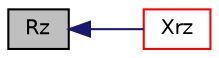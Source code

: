 digraph "Rz"
{
  bgcolor="transparent";
  edge [fontname="Helvetica",fontsize="10",labelfontname="Helvetica",labelfontsize="10"];
  node [fontname="Helvetica",fontsize="10",shape=record];
  rankdir="LR";
  Node1 [label="Rz",height=0.2,width=0.4,color="black", fillcolor="grey75", style="filled", fontcolor="black"];
  Node1 -> Node2 [dir="back",color="midnightblue",fontsize="10",style="solid",fontname="Helvetica"];
  Node2 [label="Xrz",height=0.2,width=0.4,color="red",URL="$a10979.html#aa49f436a2d7999465a9b29bf322448a3",tooltip="Rotational spatial transformation tensor about the z-axis by omega radians. "];
}
